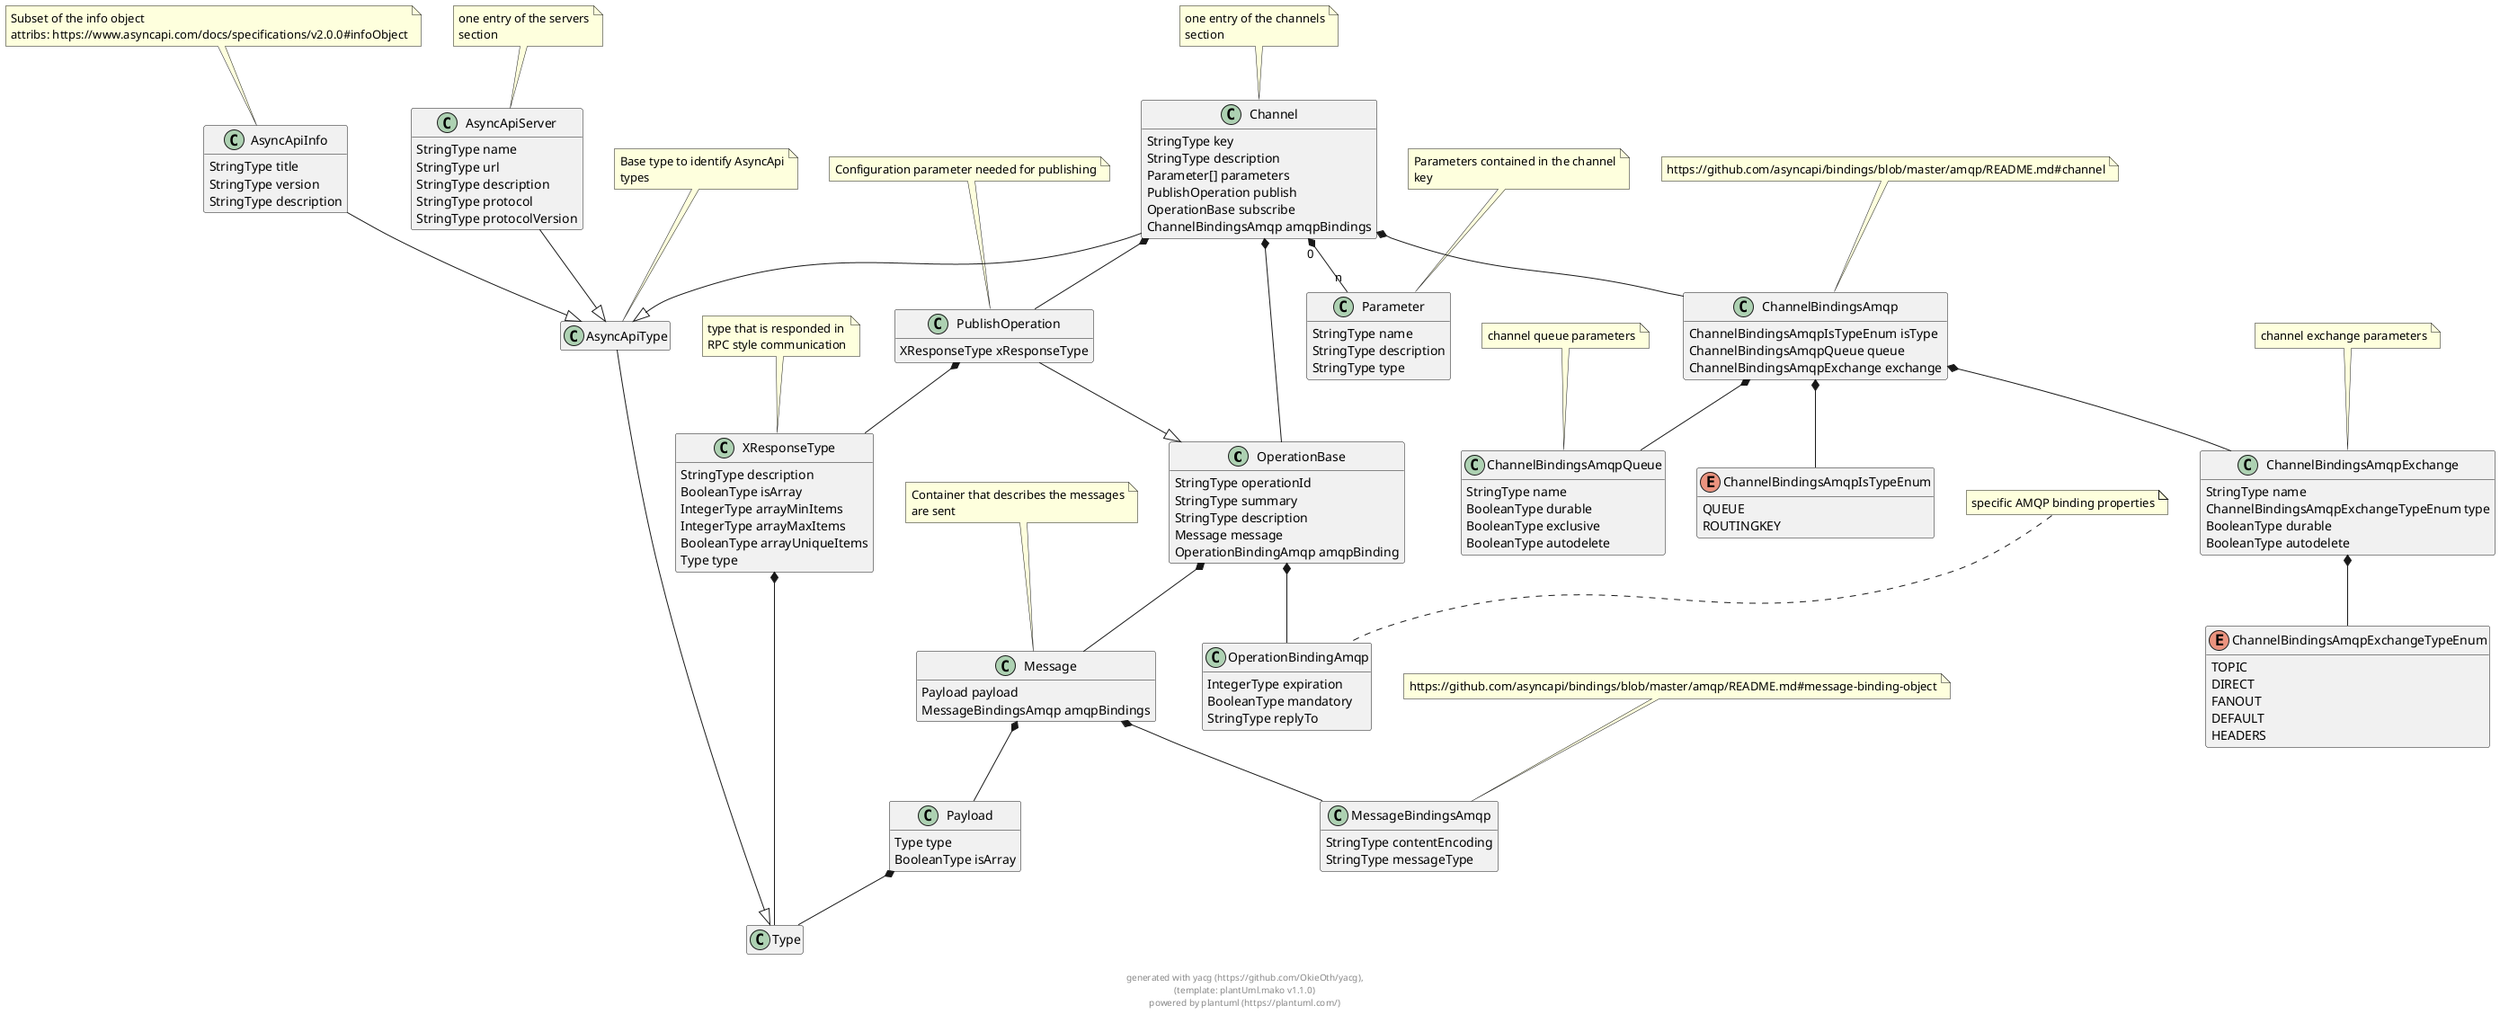 
@startuml
hide empty methods
hide empty fields

class OperationBase {
        StringType operationId
        StringType summary
        StringType description
        Message message
        OperationBindingAmqp amqpBinding
}


class Message {
        Payload payload
        MessageBindingsAmqp amqpBindings
}

note top: Container that describes the messages\nare sent

class OperationBindingAmqp {
        IntegerType expiration
        BooleanType mandatory
        StringType replyTo
}

note top: specific AMQP binding properties

class AsyncApiType {
}

note top: Base type to identify AsyncApi\ntypes

AsyncApiType --|> Type
class AsyncApiInfo {
        StringType title
        StringType version
        StringType description
}

note top: Subset of the info object\nattribs: https://www.asyncapi.com/docs/specifications/v2.0.0#infoObject

AsyncApiInfo --|> AsyncApiType
class AsyncApiServer {
        StringType name
        StringType url
        StringType description
        StringType protocol
        StringType protocolVersion
}

note top: one entry of the servers\nsection

AsyncApiServer --|> AsyncApiType
class Channel {
        StringType key
        StringType description
        Parameter[] parameters
        PublishOperation publish
        OperationBase subscribe
        ChannelBindingsAmqp amqpBindings
}

note top: one entry of the channels\nsection

Channel --|> AsyncApiType
class Parameter {
        StringType name
        StringType description
        StringType type
}

note top: Parameters contained in the channel\nkey

class PublishOperation {
        XResponseType xResponseType
}

note top: Configuration parameter needed for publishing

PublishOperation --|> OperationBase
class ChannelBindingsAmqp {
        ChannelBindingsAmqpIsTypeEnum isType
        ChannelBindingsAmqpQueue queue
        ChannelBindingsAmqpExchange exchange
}

note top: https://github.com/asyncapi/bindings/blob/master/amqp/README.md#channel

enum ChannelBindingsAmqpIsTypeEnum {
    QUEUE
    ROUTINGKEY
}


class ChannelBindingsAmqpQueue {
        StringType name
        BooleanType durable
        BooleanType exclusive
        BooleanType autodelete
}

note top: channel queue parameters

class ChannelBindingsAmqpExchange {
        StringType name
        ChannelBindingsAmqpExchangeTypeEnum type
        BooleanType durable
        BooleanType autodelete
}

note top: channel exchange parameters

enum ChannelBindingsAmqpExchangeTypeEnum {
    TOPIC
    DIRECT
    FANOUT
    DEFAULT
    HEADERS
}


class XResponseType {
        StringType description
        BooleanType isArray
        IntegerType arrayMinItems
        IntegerType arrayMaxItems
        BooleanType arrayUniqueItems
        Type type
}

note top: type that is responded in\nRPC style communication

class Payload {
        Type type
        BooleanType isArray
}


class MessageBindingsAmqp {
        StringType contentEncoding
        StringType messageType
}

note top: https://github.com/asyncapi/bindings/blob/master/amqp/README.md#message-binding-object


    



OperationBase  *--  Message
            

OperationBase  *--  OperationBindingAmqp
            

    
Message  *--  Payload
            

Message  *--  MessageBindingsAmqp
            

    



    
    



    





    


Channel "0" *-- "n" Parameter
            

Channel  *--  PublishOperation
            

Channel  *--  OperationBase
            

Channel  *--  ChannelBindingsAmqp
            

    



    
PublishOperation  *--  XResponseType
            

    
ChannelBindingsAmqp  *--  ChannelBindingsAmqpIsTypeEnum
            

ChannelBindingsAmqp  *--  ChannelBindingsAmqpQueue
            

ChannelBindingsAmqp  *--  ChannelBindingsAmqpExchange
            

    
    




    

ChannelBindingsAmqpExchange  *--  ChannelBindingsAmqpExchangeTypeEnum
            



    
    





XResponseType  *--  Type
            

    
Payload  *--  Type
            


    



footer \ngenerated with yacg (https://github.com/OkieOth/yacg),\n(template: plantUml.mako v1.1.0)\npowered by plantuml (https://plantuml.com/)
@enduml